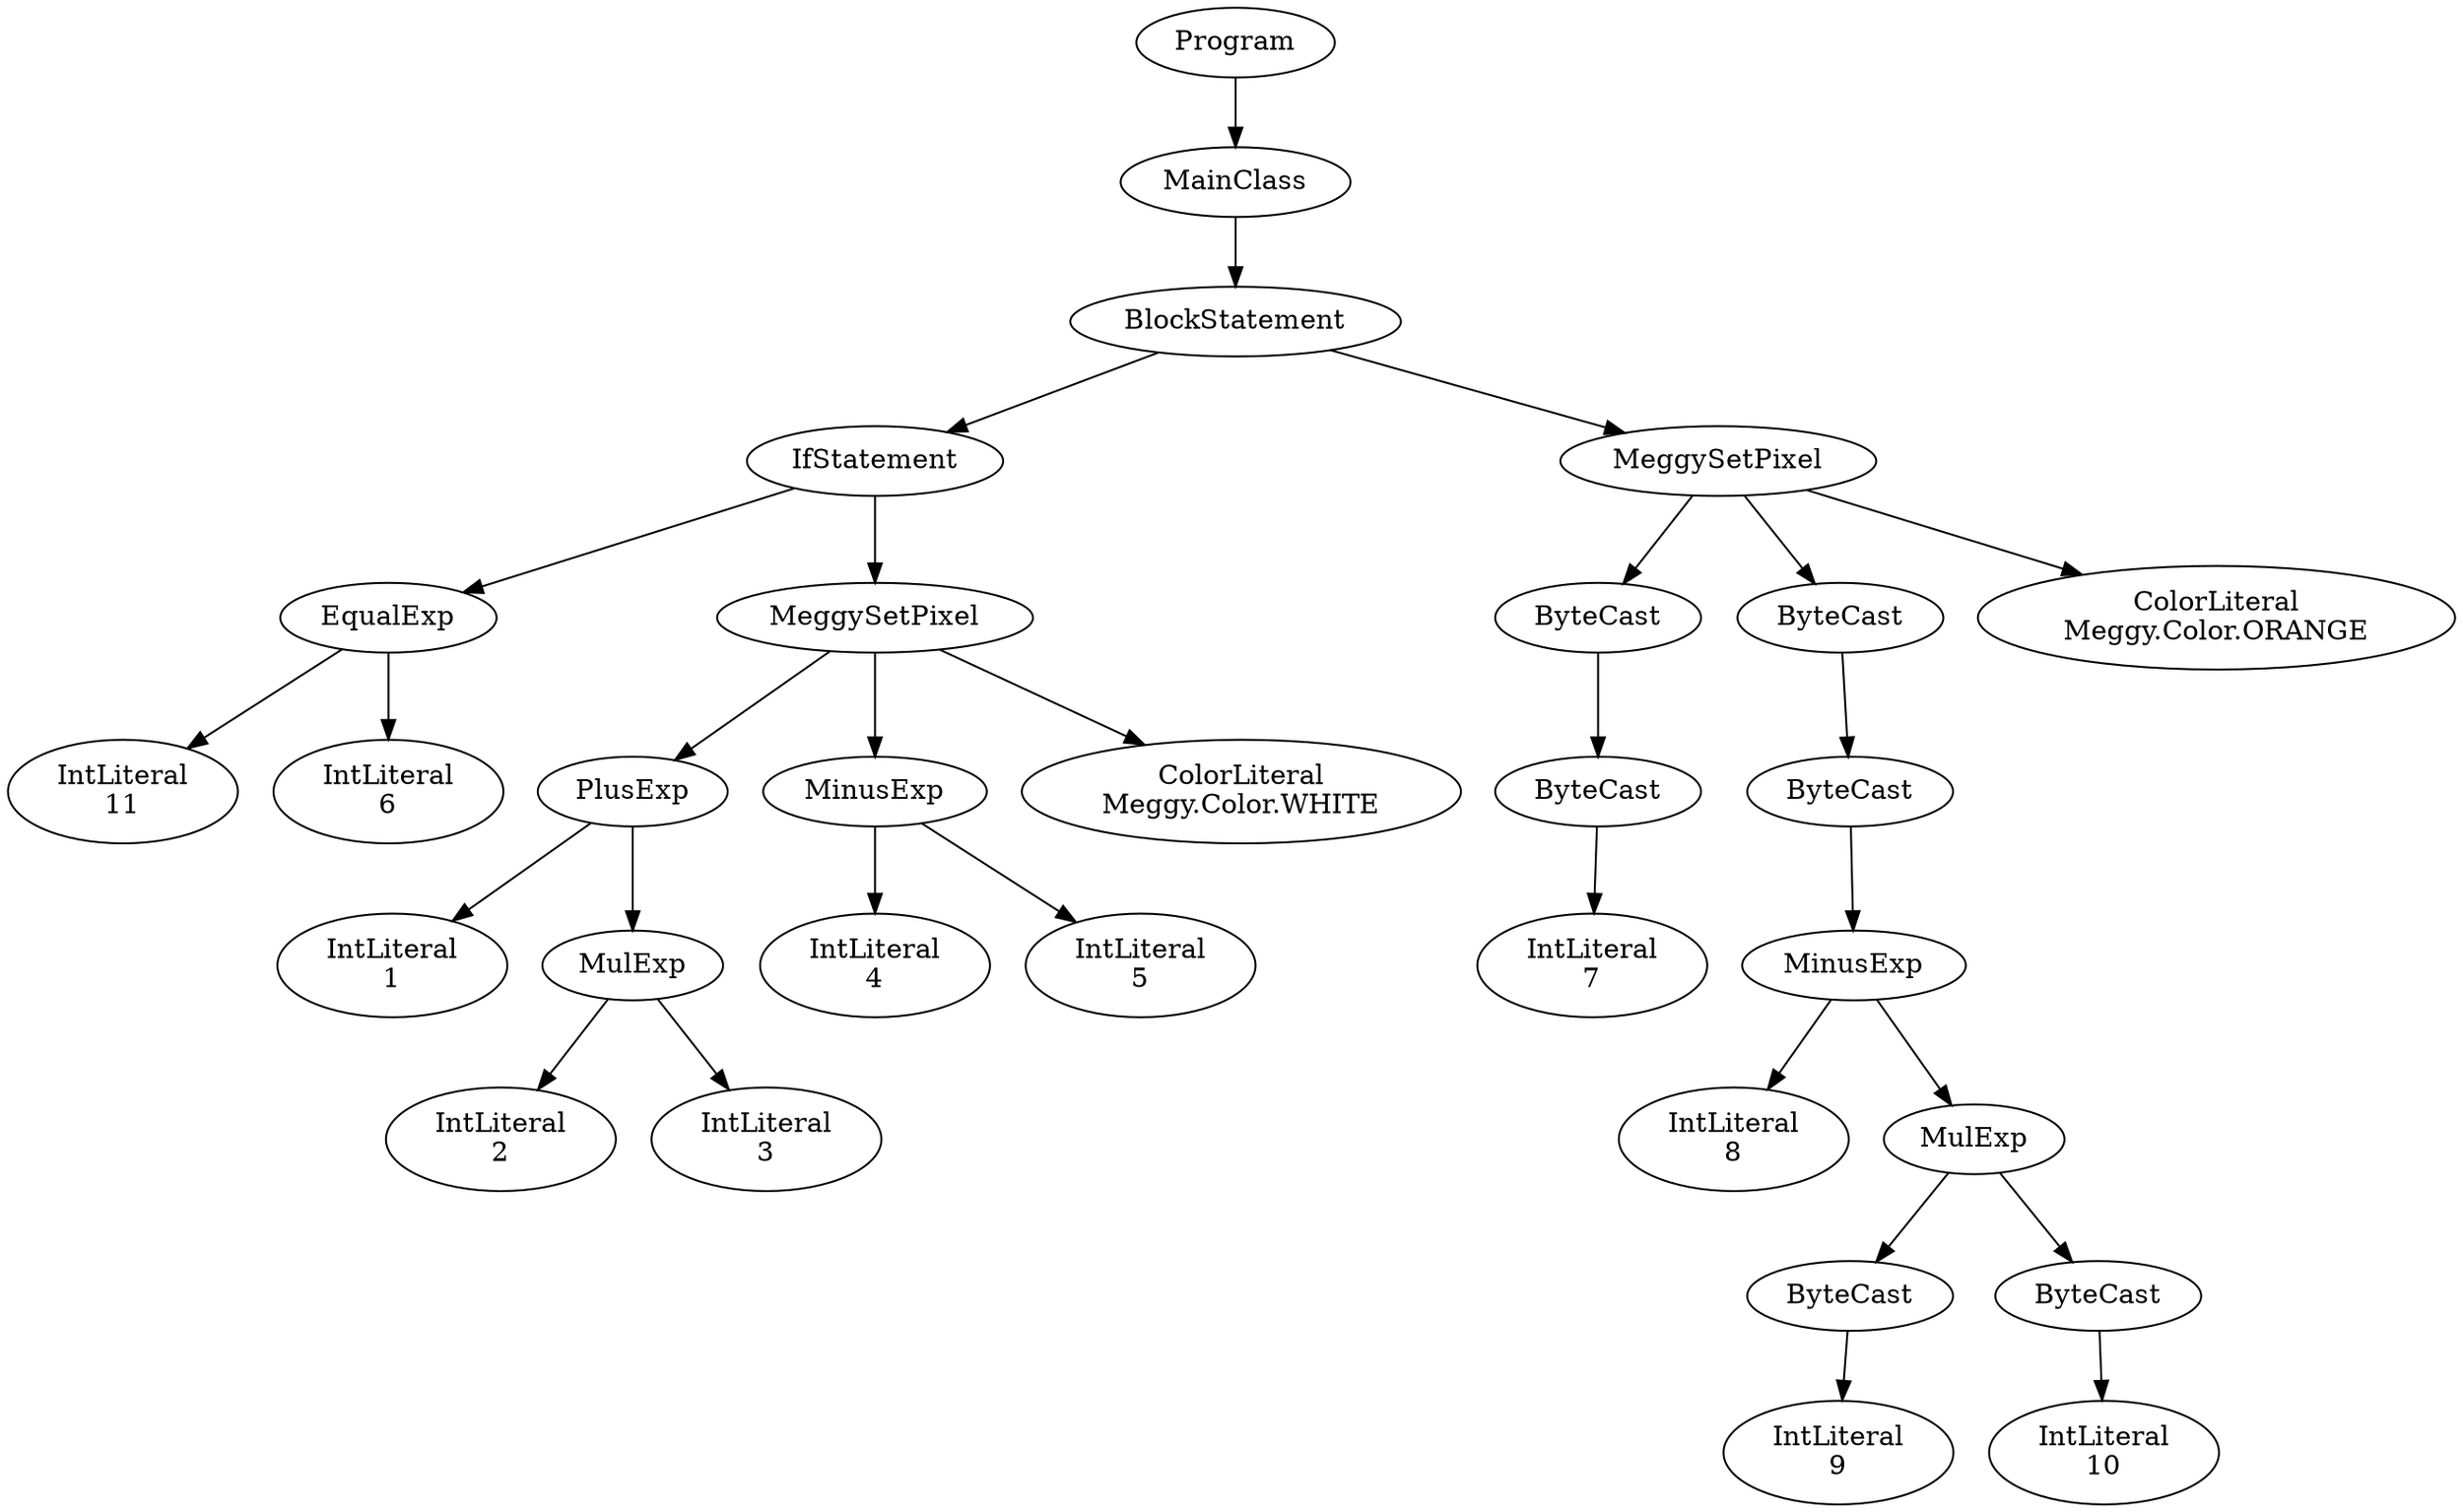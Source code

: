 digraph ASTGraph {
0 [ label="Program" ];
1 [ label="MainClass" ];
0 -> 1
2 [ label="BlockStatement" ];
1 -> 2
3 [ label="IfStatement" ];
2 -> 3
4 [ label="EqualExp" ];
3 -> 4
5 [ label="IntLiteral\n11" ];
4 -> 5
6 [ label="IntLiteral\n6" ];
4 -> 6
7 [ label="MeggySetPixel" ];
3 -> 7
8 [ label="PlusExp" ];
7 -> 8
9 [ label="IntLiteral\n1" ];
8 -> 9
10 [ label="MulExp" ];
8 -> 10
11 [ label="IntLiteral\n2" ];
10 -> 11
12 [ label="IntLiteral\n3" ];
10 -> 12
13 [ label="MinusExp" ];
7 -> 13
14 [ label="IntLiteral\n4" ];
13 -> 14
15 [ label="IntLiteral\n5" ];
13 -> 15
16 [ label="ColorLiteral\nMeggy.Color.WHITE" ];
7 -> 16
17 [ label="MeggySetPixel" ];
2 -> 17
18 [ label="ByteCast" ];
17 -> 18
19 [ label="ByteCast" ];
18 -> 19
20 [ label="IntLiteral\n7" ];
19 -> 20
21 [ label="ByteCast" ];
17 -> 21
22 [ label="ByteCast" ];
21 -> 22
23 [ label="MinusExp" ];
22 -> 23
24 [ label="IntLiteral\n8" ];
23 -> 24
25 [ label="MulExp" ];
23 -> 25
26 [ label="ByteCast" ];
25 -> 26
27 [ label="IntLiteral\n9" ];
26 -> 27
28 [ label="ByteCast" ];
25 -> 28
29 [ label="IntLiteral\n10" ];
28 -> 29
30 [ label="ColorLiteral\nMeggy.Color.ORANGE" ];
17 -> 30
}
